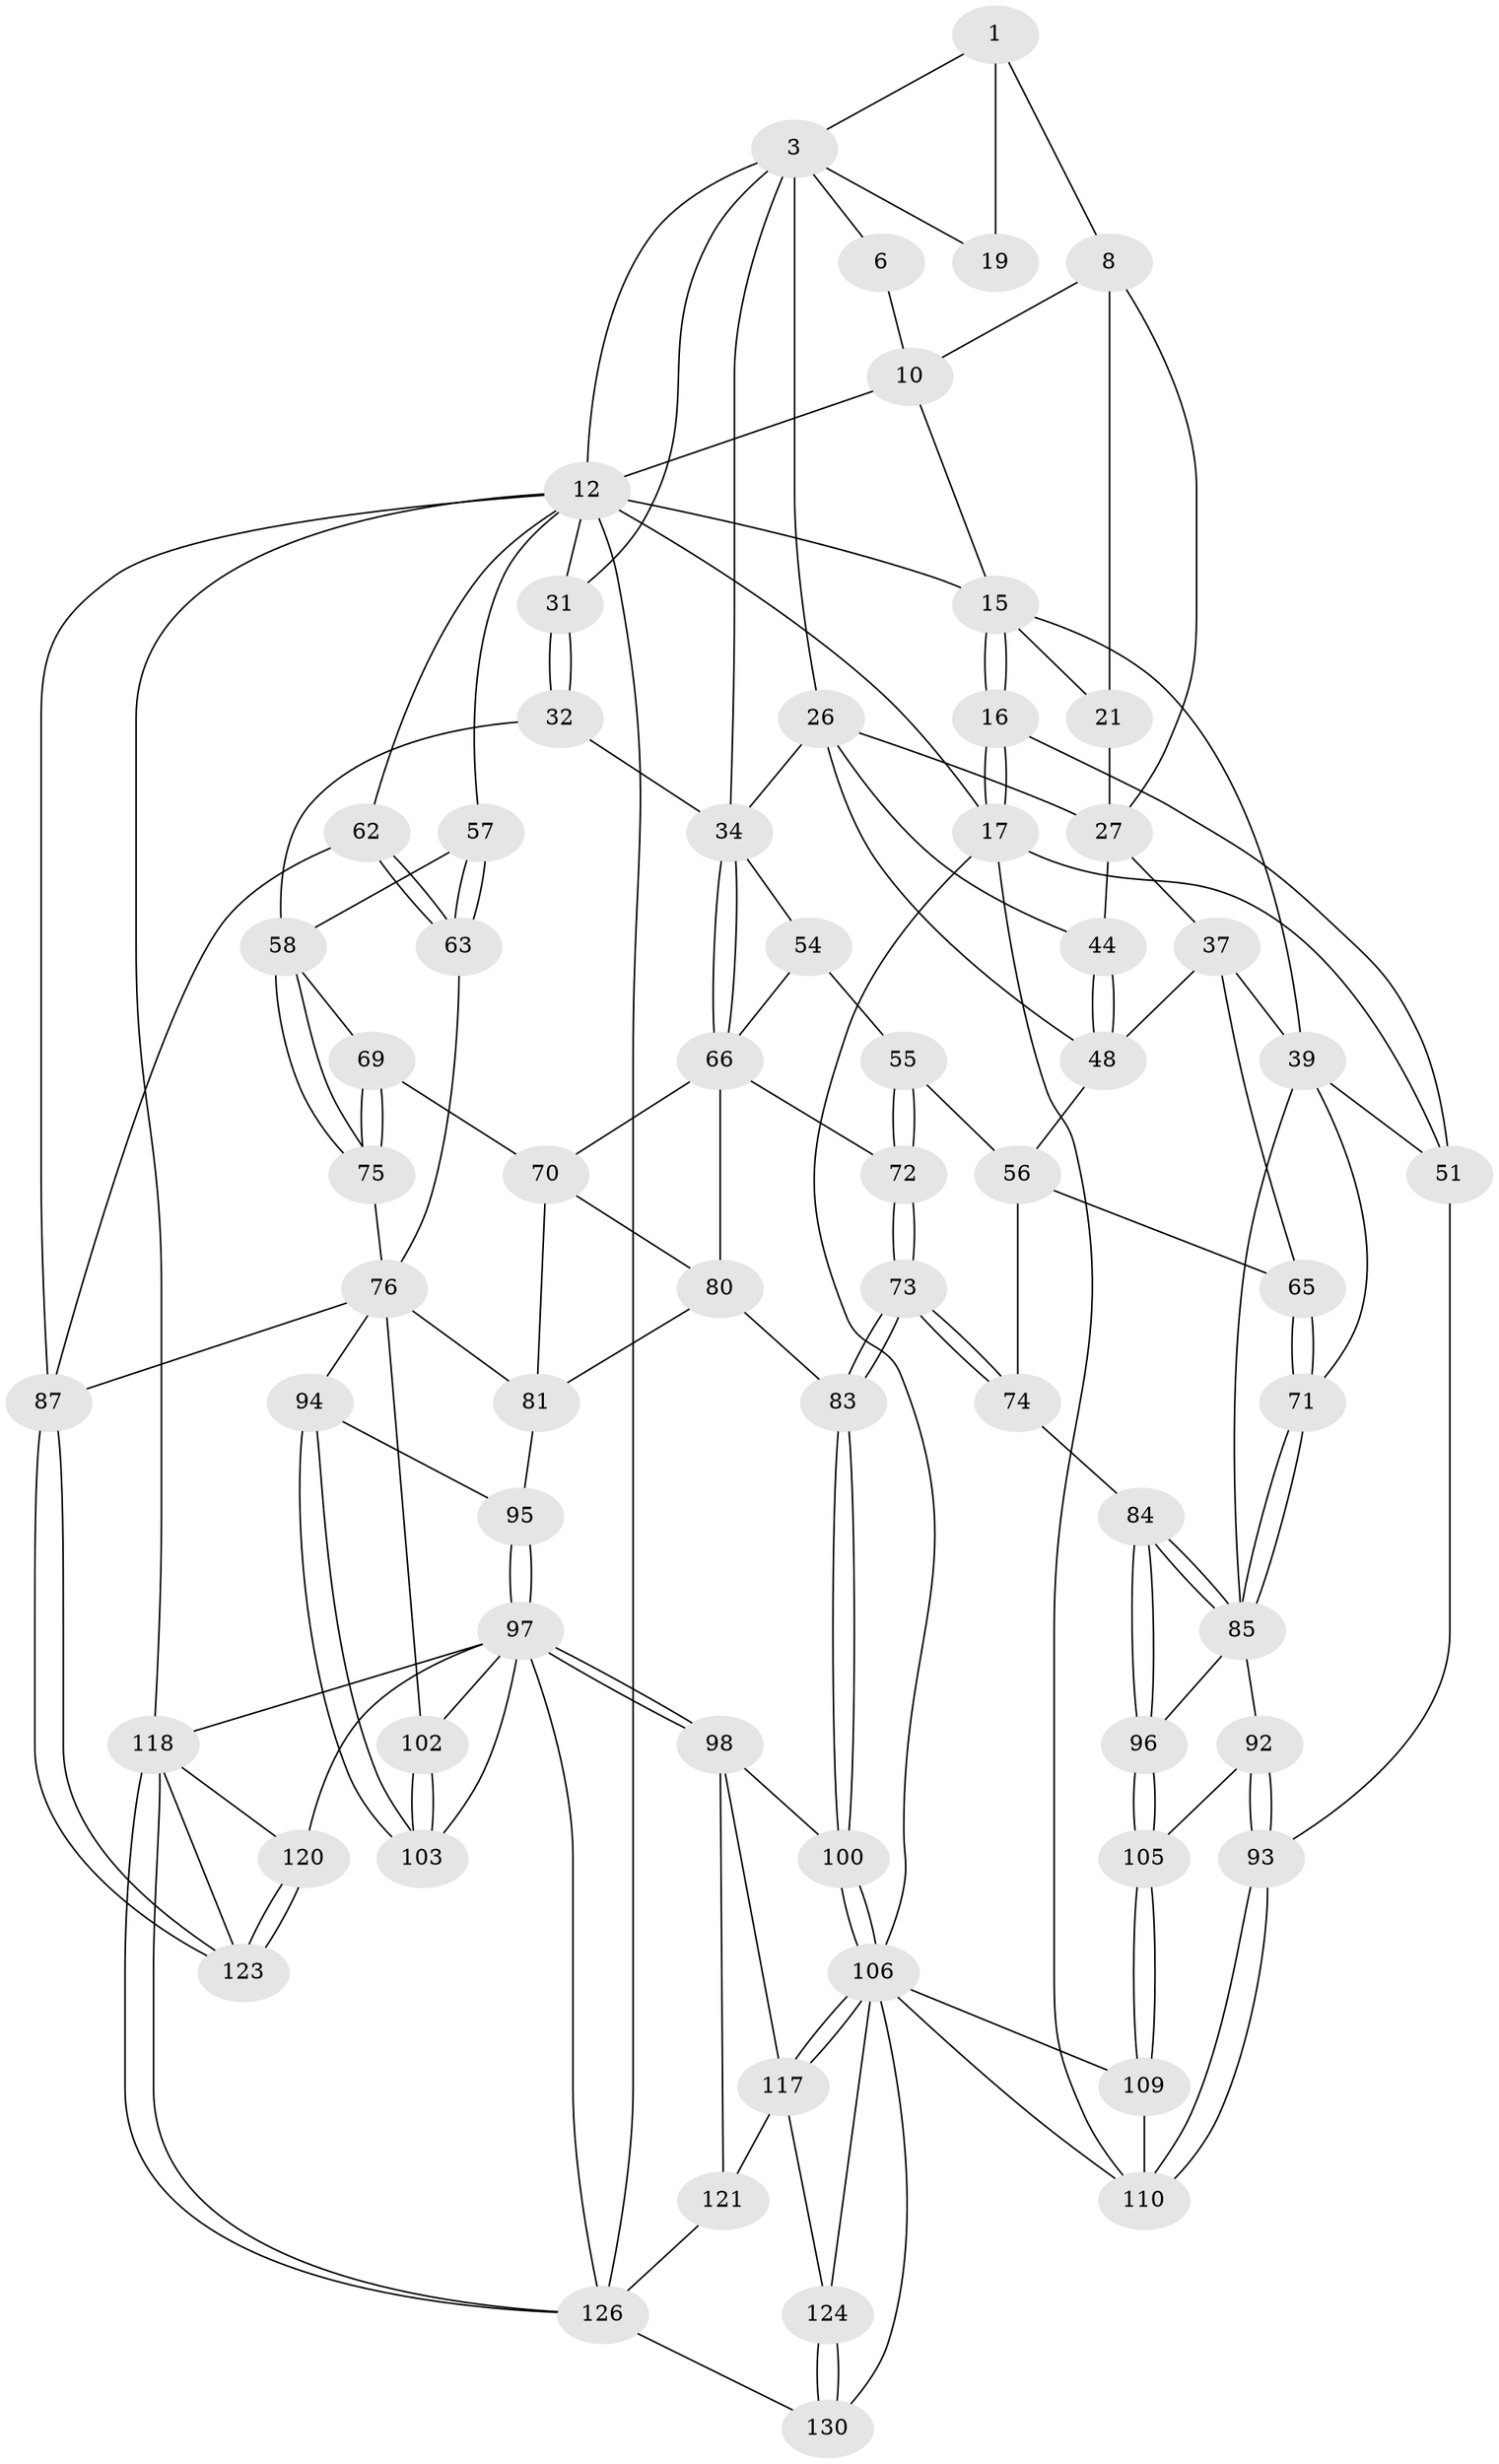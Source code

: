 // original degree distribution, {3: 0.015037593984962405, 4: 0.20300751879699247, 5: 0.6015037593984962, 6: 0.18045112781954886}
// Generated by graph-tools (version 1.1) at 2025/17/03/09/25 04:17:23]
// undirected, 66 vertices, 158 edges
graph export_dot {
graph [start="1"]
  node [color=gray90,style=filled];
  1 [pos="+0.5426214768151928+0",super="+7+2"];
  3 [pos="+0.6795790315437082+0.12996838376909453",super="+4+24"];
  6 [pos="+0.5280490325260097+0"];
  8 [pos="+0.4382014462720058+0.11656309818279417",super="+9+23"];
  10 [pos="+0.3437468999858519+0.003075785081844217",super="+11"];
  12 [pos="+1+0",super="+40+13+86"];
  15 [pos="+0.16008379034817946+0.10422843692926419",super="+18"];
  16 [pos="+0.1295158273214016+0.2152002449104598",super="+30"];
  17 [pos="+0+0.2369420137561933",super="+53"];
  19 [pos="+0.5330853719604531+0.10996152100124772"];
  21 [pos="+0.3243225994234932+0.19600495063541767"];
  26 [pos="+0.5081934122670745+0.23264448902630902",super="+43"];
  27 [pos="+0.4924283921762256+0.22846776983695127",super="+36+28"];
  31 [pos="+0.7922887323318477+0.17575657851317827",super="+42"];
  32 [pos="+0.7556950062053356+0.3181242208433744",super="+33"];
  34 [pos="+0.7307470097426625+0.33615516764325665",super="+35"];
  37 [pos="+0.3270666429305336+0.3213420852921611",super="+38"];
  39 [pos="+0.26275143132636747+0.28741714657520345",super="+60"];
  44 [pos="+0.46829379819172084+0.3290766237100847"];
  48 [pos="+0.47412342792311923+0.36316691579745464",super="+49"];
  51 [pos="+0.10236598310351859+0.5259298603826297",super="+52"];
  54 [pos="+0.5557718667342363+0.4087639112117643"];
  55 [pos="+0.45496964456057293+0.4540048071413055"];
  56 [pos="+0.4509769462797595+0.4519299530317049",super="+64"];
  57 [pos="+0.9015246347888838+0.43812808197391157"];
  58 [pos="+0.8952795493231961+0.4400061272694476",super="+59"];
  62 [pos="+1+0.561672341186117"];
  63 [pos="+0.999856371882671+0.5155843775562412"];
  65 [pos="+0.3190474154938933+0.44657754435648855"];
  66 [pos="+0.6389863651678224+0.4678854728151541",super="+67"];
  69 [pos="+0.7557130501185458+0.4710920130522827"];
  70 [pos="+0.7119487447682643+0.49475087258617745",super="+79"];
  71 [pos="+0.15985837007002127+0.5356060165105563"];
  72 [pos="+0.49326488893937126+0.5771719931793681"];
  73 [pos="+0.4663641909363824+0.6631308998999037"];
  74 [pos="+0.37643068792330836+0.6352479074797476"];
  75 [pos="+0.8344404008935725+0.5259314575885101"];
  76 [pos="+0.8730572630705036+0.6117499418503606",super="+101+77"];
  80 [pos="+0.6394013640344358+0.5531085588745245",super="+82"];
  81 [pos="+0.7292158883828201+0.5680326992559223",super="+89"];
  83 [pos="+0.46701683035215574+0.6638931477244021"];
  84 [pos="+0.3209083269897701+0.6502716923838471"];
  85 [pos="+0.1811735715341594+0.5582376609391206",super="+90"];
  87 [pos="+1+1",super="+88"];
  92 [pos="+0.11983251415768642+0.7528575045171803"];
  93 [pos="+0+0.7311365142897549"];
  94 [pos="+0.8453216743494525+0.6249467870783068"];
  95 [pos="+0.6945207210906827+0.6521471648310595"];
  96 [pos="+0.2660942095085184+0.7150533842296842"];
  97 [pos="+0.6653424007516296+0.7450472047989055",super="+104"];
  98 [pos="+0.5912762445444095+0.7573885944520051",super="+99+115"];
  100 [pos="+0.47186051298773923+0.673602776172434"];
  102 [pos="+0.8957592274386711+0.7957373871024861"];
  103 [pos="+0.8313759386463364+0.6942349827990724"];
  105 [pos="+0.21069361907596285+0.8069421956304874"];
  106 [pos="+0.3881436500564001+0.845197995519741",super="+107"];
  109 [pos="+0.22418993760422762+0.856695186793414"];
  110 [pos="+0+0.890221383158864",super="+125"];
  117 [pos="+0.47579531582970086+0.8654243125103706",super="+122"];
  118 [pos="+0.769254510096478+0.8929193887220915",super="+119"];
  120 [pos="+0.857996734495998+0.8330506411112751"];
  121 [pos="+0.5684230047658912+0.9382089507404316"];
  123 [pos="+0.8981195954592666+0.9314288971259667"];
  124 [pos="+0.4168292859186199+0.916463076246594"];
  126 [pos="+0.7252460203557423+0.9388289783082304",super="+129"];
  130 [pos="+0.5049399075853909+1"];
  1 -- 8 [weight=2];
  1 -- 19 [weight=2];
  1 -- 3;
  3 -- 12;
  3 -- 6;
  3 -- 31;
  3 -- 19;
  3 -- 26;
  3 -- 34;
  6 -- 10;
  8 -- 10;
  8 -- 21;
  8 -- 27;
  10 -- 12;
  10 -- 15;
  12 -- 57;
  12 -- 62;
  12 -- 17 [weight=3];
  12 -- 15;
  12 -- 31 [weight=2];
  12 -- 118;
  12 -- 87;
  12 -- 126;
  15 -- 16 [weight=2];
  15 -- 16;
  15 -- 21;
  15 -- 39;
  16 -- 17;
  16 -- 17;
  16 -- 51;
  17 -- 51;
  17 -- 110;
  17 -- 106;
  21 -- 27;
  26 -- 27;
  26 -- 48;
  26 -- 44;
  26 -- 34;
  27 -- 44;
  27 -- 37;
  31 -- 32 [weight=2];
  31 -- 32;
  32 -- 34;
  32 -- 58;
  34 -- 66;
  34 -- 66;
  34 -- 54;
  37 -- 48;
  37 -- 65;
  37 -- 39;
  39 -- 51;
  39 -- 85;
  39 -- 71;
  44 -- 48;
  44 -- 48;
  48 -- 56;
  51 -- 93;
  54 -- 55;
  54 -- 66;
  55 -- 56;
  55 -- 72;
  55 -- 72;
  56 -- 65;
  56 -- 74;
  57 -- 58;
  57 -- 63;
  57 -- 63;
  58 -- 75;
  58 -- 75;
  58 -- 69;
  62 -- 63;
  62 -- 63;
  62 -- 87;
  63 -- 76;
  65 -- 71;
  65 -- 71;
  66 -- 70;
  66 -- 80;
  66 -- 72;
  69 -- 70;
  69 -- 75;
  69 -- 75;
  70 -- 80;
  70 -- 81;
  71 -- 85;
  71 -- 85;
  72 -- 73;
  72 -- 73;
  73 -- 74;
  73 -- 74;
  73 -- 83;
  73 -- 83;
  74 -- 84;
  75 -- 76;
  76 -- 102;
  76 -- 87;
  76 -- 81;
  76 -- 94;
  80 -- 81;
  80 -- 83;
  81 -- 95;
  83 -- 100;
  83 -- 100;
  84 -- 85;
  84 -- 85;
  84 -- 96;
  84 -- 96;
  85 -- 96;
  85 -- 92;
  87 -- 123;
  87 -- 123;
  92 -- 93;
  92 -- 93;
  92 -- 105;
  93 -- 110;
  93 -- 110;
  94 -- 95;
  94 -- 103;
  94 -- 103;
  95 -- 97;
  95 -- 97;
  96 -- 105;
  96 -- 105;
  97 -- 98 [weight=2];
  97 -- 98;
  97 -- 102;
  97 -- 103;
  97 -- 120;
  97 -- 118;
  97 -- 126;
  98 -- 100;
  98 -- 117;
  98 -- 121;
  100 -- 106;
  100 -- 106;
  102 -- 103;
  102 -- 103;
  105 -- 109;
  105 -- 109;
  106 -- 117;
  106 -- 117;
  106 -- 130;
  106 -- 124;
  106 -- 109;
  106 -- 110;
  109 -- 110;
  117 -- 121;
  117 -- 124;
  118 -- 126;
  118 -- 126;
  118 -- 120;
  118 -- 123;
  120 -- 123;
  120 -- 123;
  121 -- 126;
  124 -- 130;
  124 -- 130;
  126 -- 130;
}
